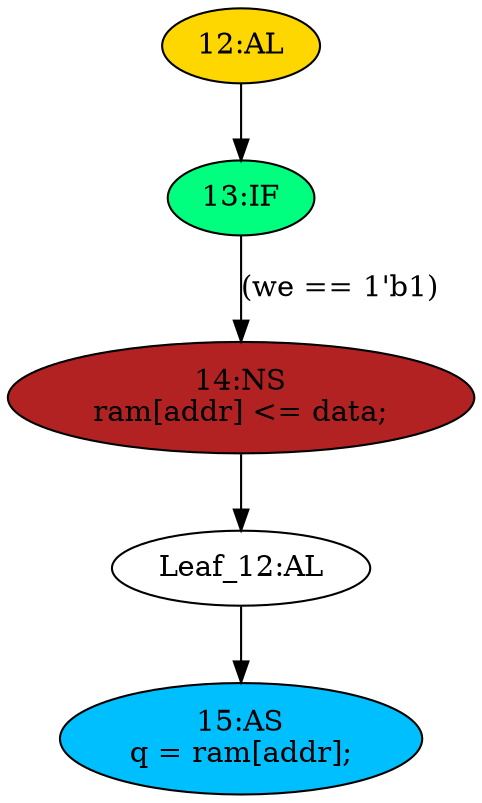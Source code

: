 strict digraph "compose( ,  )" {
	node [label="\N"];
	"15:AS"	[ast="<pyverilog.vparser.ast.Assign object at 0x7f51f24b1650>",
		def_var="['q']",
		fillcolor=deepskyblue,
		label="15:AS
q = ram[addr];",
		statements="[]",
		style=filled,
		typ=Assign,
		use_var="['ram', 'addr']"];
	"13:IF"	[ast="<pyverilog.vparser.ast.IfStatement object at 0x7f51f244ee90>",
		fillcolor=springgreen,
		label="13:IF",
		statements="[]",
		style=filled,
		typ=IfStatement];
	"14:NS"	[ast="<pyverilog.vparser.ast.NonblockingSubstitution object at 0x7f51f244ebd0>",
		fillcolor=firebrick,
		label="14:NS
ram[addr] <= data;",
		statements="[<pyverilog.vparser.ast.NonblockingSubstitution object at 0x7f51f244ebd0>]",
		style=filled,
		typ=NonblockingSubstitution];
	"13:IF" -> "14:NS"	[cond="['we']",
		label="(we == 1'b1)",
		lineno=13];
	"12:AL"	[ast="<pyverilog.vparser.ast.Always object at 0x7f51f24a34d0>",
		clk_sens=True,
		fillcolor=gold,
		label="12:AL",
		sens="['clk']",
		statements="[]",
		style=filled,
		typ=Always,
		use_var="['we', 'data']"];
	"12:AL" -> "13:IF"	[cond="[]",
		lineno=None];
	"Leaf_12:AL"	[def_var="['ram']",
		label="Leaf_12:AL"];
	"Leaf_12:AL" -> "15:AS";
	"14:NS" -> "Leaf_12:AL"	[cond="[]",
		lineno=None];
}
